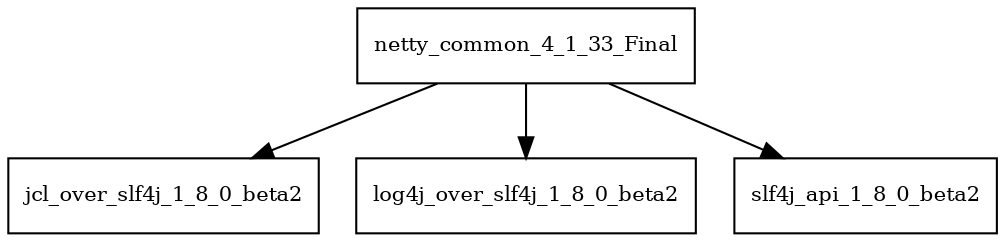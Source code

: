 digraph netty_common_4_1_33_Final_dependencies {
  node [shape = box, fontsize=10.0];
  netty_common_4_1_33_Final -> jcl_over_slf4j_1_8_0_beta2;
  netty_common_4_1_33_Final -> log4j_over_slf4j_1_8_0_beta2;
  netty_common_4_1_33_Final -> slf4j_api_1_8_0_beta2;
}
